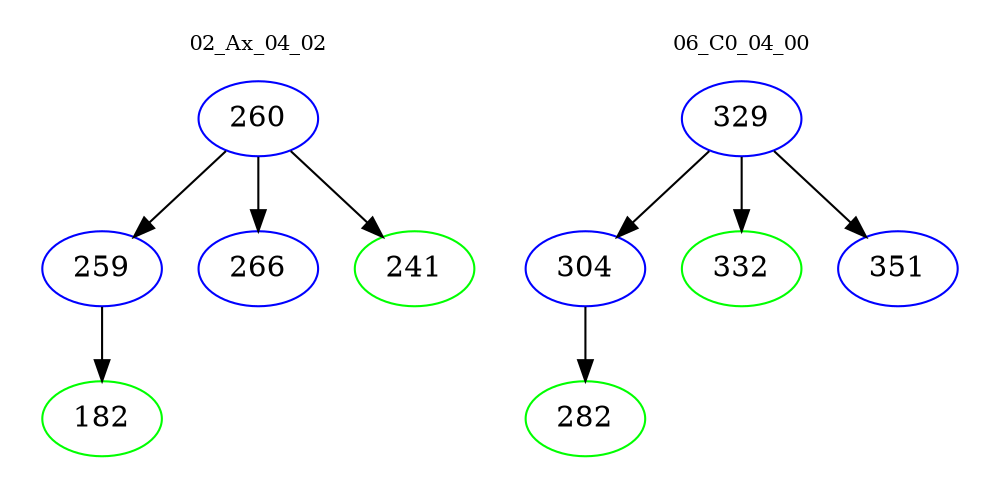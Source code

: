 digraph{
subgraph cluster_0 {
color = white
label = "02_Ax_04_02";
fontsize=10;
T0_260 [label="260", color="blue"]
T0_260 -> T0_259 [color="black"]
T0_259 [label="259", color="blue"]
T0_259 -> T0_182 [color="black"]
T0_182 [label="182", color="green"]
T0_260 -> T0_266 [color="black"]
T0_266 [label="266", color="blue"]
T0_260 -> T0_241 [color="black"]
T0_241 [label="241", color="green"]
}
subgraph cluster_1 {
color = white
label = "06_C0_04_00";
fontsize=10;
T1_329 [label="329", color="blue"]
T1_329 -> T1_304 [color="black"]
T1_304 [label="304", color="blue"]
T1_304 -> T1_282 [color="black"]
T1_282 [label="282", color="green"]
T1_329 -> T1_332 [color="black"]
T1_332 [label="332", color="green"]
T1_329 -> T1_351 [color="black"]
T1_351 [label="351", color="blue"]
}
}
